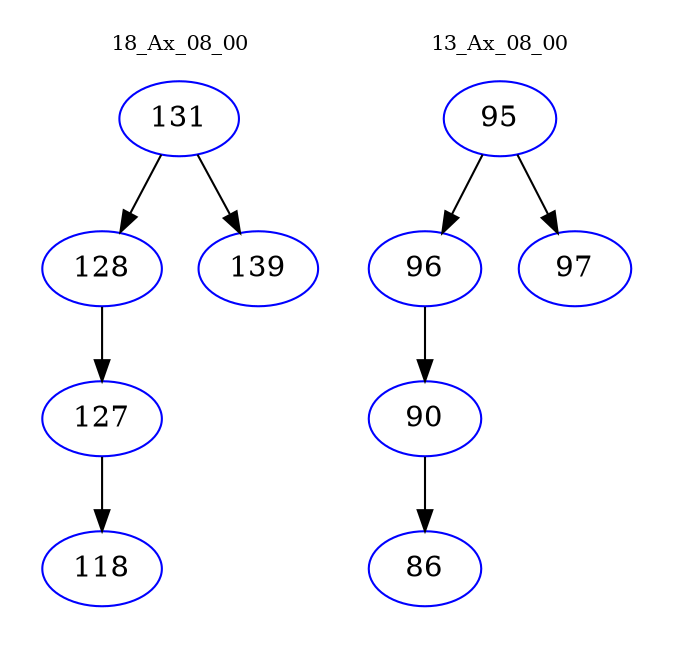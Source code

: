 digraph{
subgraph cluster_0 {
color = white
label = "18_Ax_08_00";
fontsize=10;
T0_131 [label="131", color="blue"]
T0_131 -> T0_128 [color="black"]
T0_128 [label="128", color="blue"]
T0_128 -> T0_127 [color="black"]
T0_127 [label="127", color="blue"]
T0_127 -> T0_118 [color="black"]
T0_118 [label="118", color="blue"]
T0_131 -> T0_139 [color="black"]
T0_139 [label="139", color="blue"]
}
subgraph cluster_1 {
color = white
label = "13_Ax_08_00";
fontsize=10;
T1_95 [label="95", color="blue"]
T1_95 -> T1_96 [color="black"]
T1_96 [label="96", color="blue"]
T1_96 -> T1_90 [color="black"]
T1_90 [label="90", color="blue"]
T1_90 -> T1_86 [color="black"]
T1_86 [label="86", color="blue"]
T1_95 -> T1_97 [color="black"]
T1_97 [label="97", color="blue"]
}
}

